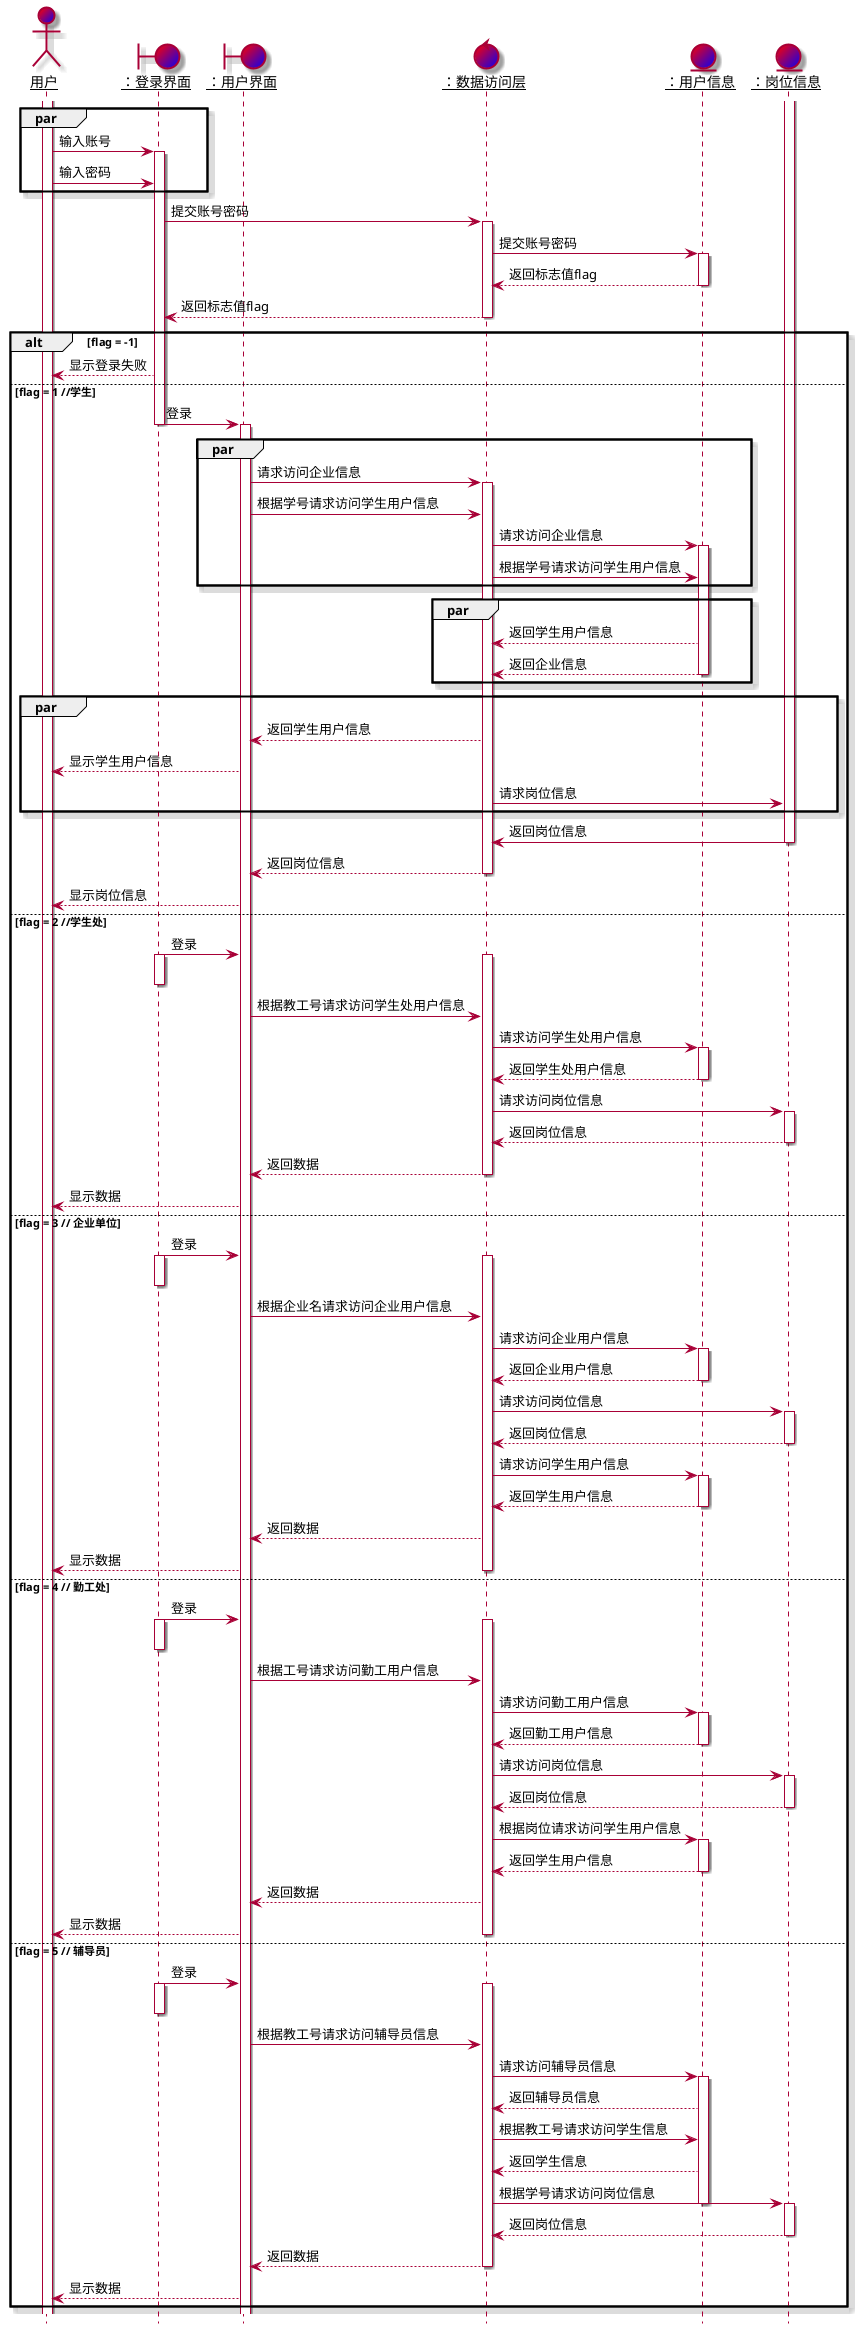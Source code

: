 @startuml  
skin rose
actor 用户 #Red/Blue
boundary "：登录界面" #Red/Blue
boundary "：用户界面" #Red/Blue
control "：数据访问层" #Red/Blue
entity "：用户信息" #Red/Blue
entity "：岗位信息" #Red/Blue
skinparam sequenceParticipant underline
hide footbox
par 
用户 -> "：登录界面" : 输入账号
activate "：登录界面"
用户 -> "：登录界面" : 输入密码
end
activate 用户

"：登录界面" -> "：数据访问层" : 提交账号密码
activate "：数据访问层"
"：数据访问层" -> "：用户信息" : 提交账号密码
activate "：用户信息"
"：用户信息" --> "：数据访问层" : 返回标志值flag
deactivate "：用户信息"
"：数据访问层" --> "：登录界面" : 返回标志值flag
deactivate "：数据访问层"
alt flag = -1
"：登录界面" --> "用户" : 显示登录失败

else flag = 1 //学生
"：登录界面" -> "：用户界面" : 登录
deactivate "：登录界面"
activate "：用户界面"
par
"：用户界面" -> "：数据访问层" : 请求访问企业信息
activate "：数据访问层"
"：用户界面" -> "：数据访问层" : 根据学号请求访问学生用户信息
"：数据访问层" -> "：用户信息" : 请求访问企业信息
activate "：用户信息"
"：数据访问层" -> "：用户信息" : 根据学号请求访问学生用户信息
end
par
activate "：用户信息"
"：用户信息" --> "：数据访问层" : 返回学生用户信息
"：用户信息" --> "：数据访问层" : 返回企业信息
deactivate "：用户信息"
end

par
"：数据访问层" --> "：用户界面" : 返回学生用户信息
"：用户界面" --> "用户" : 显示学生用户信息
"：数据访问层" -> "：岗位信息" : 请求岗位信息
end

activate "：岗位信息"
"：岗位信息" -> "：数据访问层" : 返回岗位信息
deactivate "：岗位信息"
"：数据访问层" --> "：用户界面" : 返回岗位信息
deactivate "：数据访问层"
"：用户界面" --> "用户" : 显示岗位信息



else flag = 2 //学生处
"：登录界面" -> "：用户界面" : 登录
activate "：登录界面"
deactivate "：登录界面"
activate "：数据访问层"
"：用户界面" -> "：数据访问层" : 根据教工号请求访问学生处用户信息
"：数据访问层" -> "：用户信息" : 请求访问学生处用户信息
activate "：用户信息"
"：用户信息" --> "：数据访问层" : 返回学生处用户信息
deactivate "：用户信息"
"：数据访问层" -> "：岗位信息" : 请求访问岗位信息
activate "：岗位信息"
"：岗位信息" --> "：数据访问层" : 返回岗位信息
deactivate "：岗位信息"
"：数据访问层" --> "：用户界面" : 返回数据
deactivate "：数据访问层"
"：用户界面" --> "用户" : 显示数据

else flag = 3 // 企业单位

"：登录界面" -> "：用户界面" : 登录
activate "：登录界面"
deactivate "：登录界面"
activate "：数据访问层"
"：用户界面" -> "：数据访问层" : 根据企业名请求访问企业用户信息
"：数据访问层" -> "：用户信息" : 请求访问企业用户信息
activate "：用户信息"
"：用户信息" --> "：数据访问层" : 返回企业用户信息
deactivate "：用户信息"
"：数据访问层" -> "：岗位信息" : 请求访问岗位信息
activate "：岗位信息"
"：岗位信息" --> "：数据访问层" : 返回岗位信息
deactivate "：岗位信息"
"：数据访问层" -> "：用户信息" : 请求访问学生用户信息
activate "：用户信息"
"：用户信息" --> "：数据访问层" : 返回学生用户信息
deactivate "：用户信息"
"：数据访问层" --> "：用户界面": 返回数据
"：用户界面" --> "用户": 显示数据
deactivate "：数据访问层"

else flag = 4 // 勤工处

"：登录界面" -> "：用户界面" : 登录
activate "：登录界面"
deactivate "：登录界面"
activate "：数据访问层"
"：用户界面" -> "：数据访问层" : 根据工号请求访问勤工用户信息
"：数据访问层" -> "：用户信息" : 请求访问勤工用户信息
activate "：用户信息"
"：用户信息" --> "：数据访问层" : 返回勤工用户信息
deactivate "：用户信息"
"：数据访问层" -> "：岗位信息" : 请求访问岗位信息
activate "：岗位信息"
"：岗位信息" --> "：数据访问层" : 返回岗位信息
deactivate "：岗位信息"
"：数据访问层" -> "：用户信息" : 根据岗位请求访问学生用户信息
activate "：用户信息"
"：用户信息" --> "：数据访问层" : 返回学生用户信息
deactivate "：用户信息"
"：数据访问层" --> "：用户界面": 返回数据
"：用户界面" --> "用户": 显示数据
deactivate "：数据访问层"

else flag = 5 // 辅导员
"：登录界面" -> "：用户界面" : 登录
activate "：登录界面"
deactivate "：登录界面"
activate "：数据访问层"
"：用户界面" -> "：数据访问层" : 根据教工号请求访问辅导员信息
"：数据访问层" -> "：用户信息" : 请求访问辅导员信息
activate "：用户信息"
"：用户信息" --> "：数据访问层" : 返回辅导员信息
"：数据访问层" -> "：用户信息" : 根据教工号请求访问学生信息
"：用户信息" --> "：数据访问层" : 返回学生信息
"：数据访问层" -> "：岗位信息" : 根据学号请求访问岗位信息
deactivate "：用户信息"
activate "：岗位信息"
"：岗位信息" --> "：数据访问层" : 返回岗位信息
deactivate "：岗位信息"
"：数据访问层" --> "：用户界面" : 返回数据
deactivate "：数据访问层"
"：用户界面" --> "用户" : 显示数据
end
@enduml

